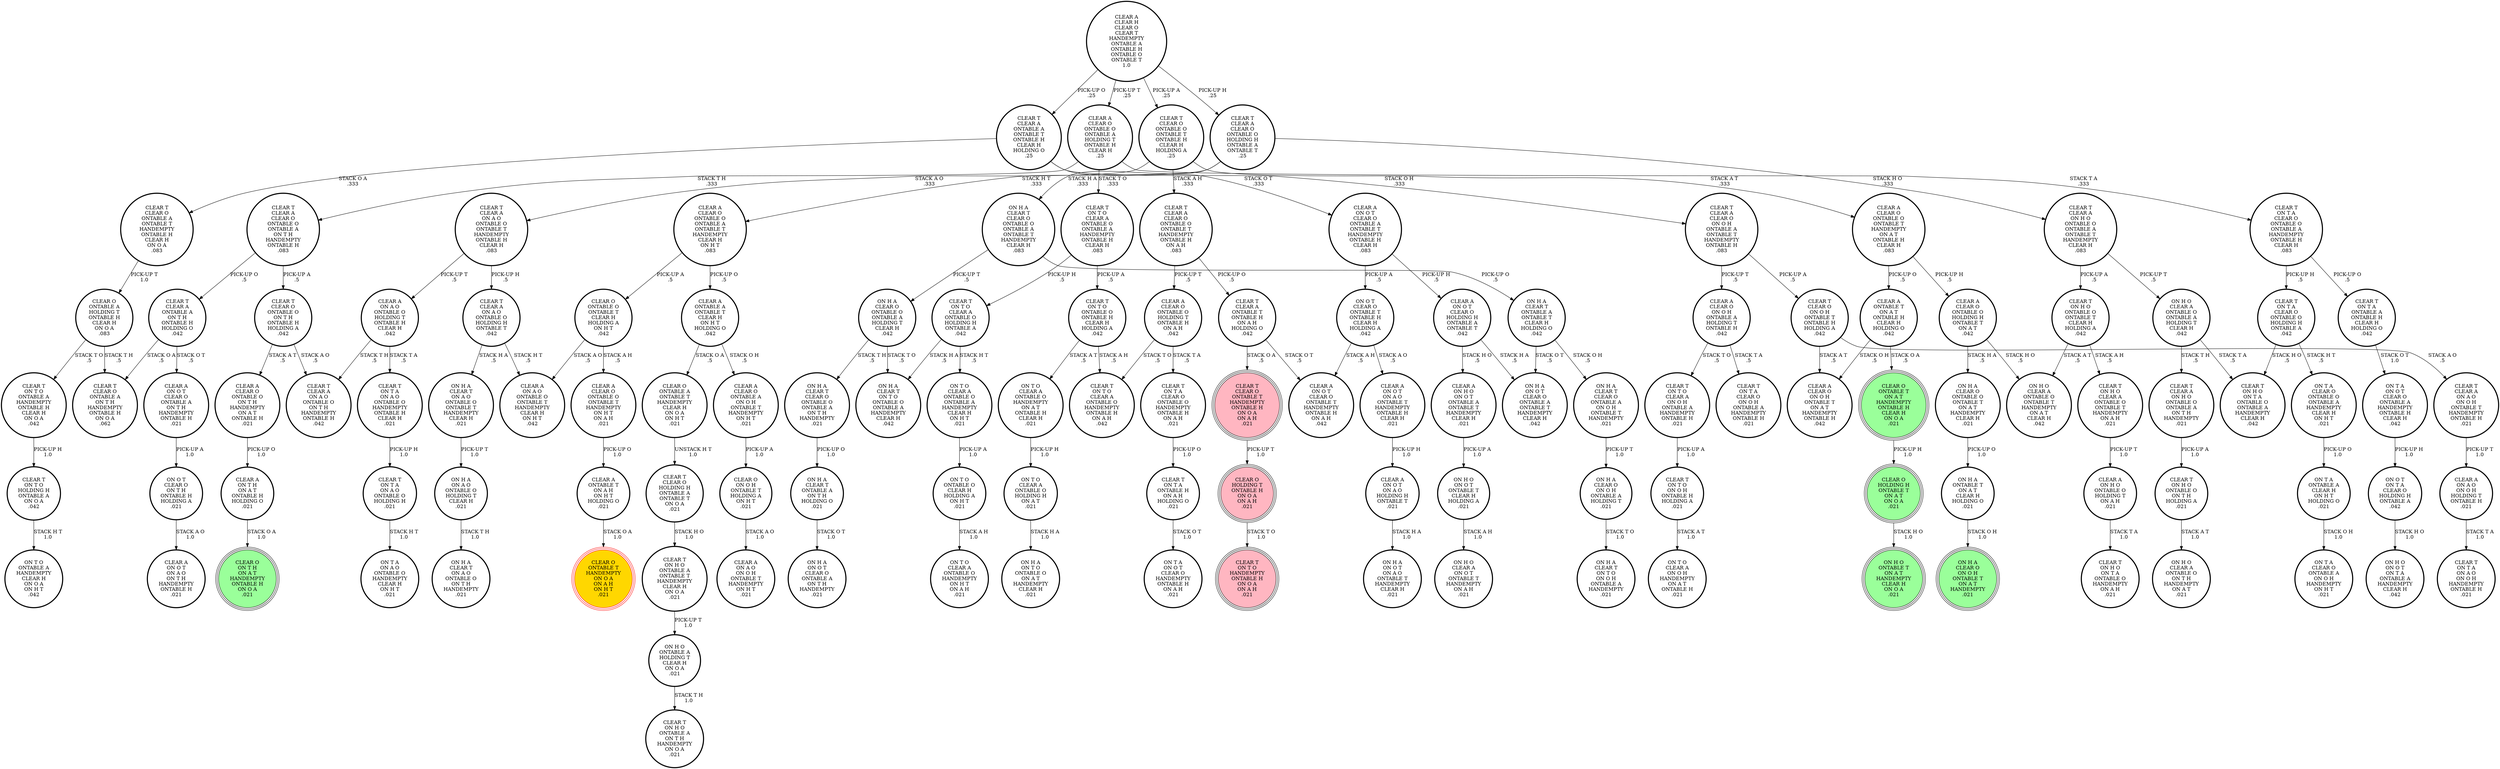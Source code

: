digraph {
"CLEAR T\nON T O\nONTABLE A\nHANDEMPTY\nONTABLE H\nCLEAR H\nON O A\n.042\n" -> "CLEAR T\nON T O\nHOLDING H\nONTABLE A\nON O A\n.042\n"[label="PICK-UP H\n1.0\n"];
"ON H A\nCLEAR T\nCLEAR O\nONTABLE O\nONTABLE A\nON T H\nHANDEMPTY\n.021\n" -> "ON H A\nCLEAR T\nONTABLE A\nON T H\nHOLDING O\n.021\n"[label="PICK-UP O\n1.0\n"];
"CLEAR A\nCLEAR O\nON O H\nONTABLE A\nHOLDING T\nONTABLE H\n.042\n" -> "CLEAR T\nON T O\nCLEAR A\nON O H\nONTABLE A\nHANDEMPTY\nONTABLE H\n.021\n"[label="STACK T O\n.5\n"];
"CLEAR A\nCLEAR O\nON O H\nONTABLE A\nHOLDING T\nONTABLE H\n.042\n" -> "CLEAR T\nON T A\nCLEAR O\nON O H\nONTABLE A\nHANDEMPTY\nONTABLE H\n.021\n"[label="STACK T A\n.5\n"];
"CLEAR T\nCLEAR A\nON A O\nONTABLE O\nONTABLE T\nHANDEMPTY\nONTABLE H\nCLEAR H\n.083\n" -> "CLEAR T\nCLEAR A\nON A O\nONTABLE O\nHOLDING H\nONTABLE T\n.042\n"[label="PICK-UP H\n.5\n"];
"CLEAR T\nCLEAR A\nON A O\nONTABLE O\nONTABLE T\nHANDEMPTY\nONTABLE H\nCLEAR H\n.083\n" -> "CLEAR A\nON A O\nONTABLE O\nHOLDING T\nONTABLE H\nCLEAR H\n.042\n"[label="PICK-UP T\n.5\n"];
"CLEAR T\nCLEAR A\nONTABLE T\nONTABLE H\nON A H\nHOLDING O\n.042\n" -> "CLEAR T\nCLEAR O\nONTABLE T\nHANDEMPTY\nONTABLE H\nON O A\nON A H\n.021\n"[label="STACK O A\n.5\n"];
"CLEAR T\nCLEAR A\nONTABLE T\nONTABLE H\nON A H\nHOLDING O\n.042\n" -> "CLEAR A\nON O T\nCLEAR O\nONTABLE T\nHANDEMPTY\nONTABLE H\nON A H\n.042\n"[label="STACK O T\n.5\n"];
"ON H O\nON O T\nONTABLE T\nCLEAR H\nHOLDING A\n.021\n" -> "ON H O\nCLEAR A\nON O T\nONTABLE T\nHANDEMPTY\nON A H\n.021\n"[label="STACK A H\n1.0\n"];
"CLEAR A\nCLEAR O\nONTABLE O\nONTABLE T\nHANDEMPTY\nON H T\nON A H\n.021\n" -> "CLEAR A\nONTABLE T\nON A H\nON H T\nHOLDING O\n.021\n"[label="PICK-UP O\n1.0\n"];
"CLEAR A\nCLEAR O\nONTABLE O\nONTABLE A\nHOLDING T\nONTABLE H\nCLEAR H\n.25\n" -> "CLEAR T\nON T A\nCLEAR O\nONTABLE O\nONTABLE A\nHANDEMPTY\nONTABLE H\nCLEAR H\n.083\n"[label="STACK T A\n.333\n"];
"CLEAR A\nCLEAR O\nONTABLE O\nONTABLE A\nHOLDING T\nONTABLE H\nCLEAR H\n.25\n" -> "CLEAR T\nCLEAR A\nCLEAR O\nONTABLE O\nONTABLE A\nON T H\nHANDEMPTY\nONTABLE H\n.083\n"[label="STACK T H\n.333\n"];
"CLEAR A\nCLEAR O\nONTABLE O\nONTABLE A\nHOLDING T\nONTABLE H\nCLEAR H\n.25\n" -> "CLEAR T\nON T O\nCLEAR A\nONTABLE O\nONTABLE A\nHANDEMPTY\nONTABLE H\nCLEAR H\n.083\n"[label="STACK T O\n.333\n"];
"CLEAR T\nON T O\nON O H\nONTABLE H\nHOLDING A\n.021\n" -> "ON T O\nCLEAR A\nON O H\nHANDEMPTY\nON A T\nONTABLE H\n.021\n"[label="STACK A T\n1.0\n"];
"CLEAR O\nONTABLE A\nONTABLE T\nHANDEMPTY\nCLEAR H\nON O A\nON H T\n.021\n" -> "CLEAR T\nCLEAR O\nHOLDING H\nONTABLE A\nONTABLE T\nON O A\n.021\n"[label="UNSTACK H T\n1.0\n"];
"ON H A\nCLEAR T\nCLEAR O\nONTABLE A\nON O H\nONTABLE T\nHANDEMPTY\n.021\n" -> "ON H A\nCLEAR O\nON O H\nONTABLE A\nHOLDING T\n.021\n"[label="PICK-UP T\n1.0\n"];
"CLEAR A\nON O T\nCLEAR O\nONTABLE A\nON T H\nHANDEMPTY\nONTABLE H\n.021\n" -> "ON O T\nCLEAR O\nON T H\nONTABLE H\nHOLDING A\n.021\n"[label="PICK-UP A\n1.0\n"];
"CLEAR T\nCLEAR A\nCLEAR O\nONTABLE O\nONTABLE A\nON T H\nHANDEMPTY\nONTABLE H\n.083\n" -> "CLEAR T\nCLEAR A\nONTABLE A\nON T H\nONTABLE H\nHOLDING O\n.042\n"[label="PICK-UP O\n.5\n"];
"CLEAR T\nCLEAR A\nCLEAR O\nONTABLE O\nONTABLE A\nON T H\nHANDEMPTY\nONTABLE H\n.083\n" -> "CLEAR T\nCLEAR O\nONTABLE O\nON T H\nONTABLE H\nHOLDING A\n.042\n"[label="PICK-UP A\n.5\n"];
"ON H A\nCLEAR O\nONTABLE O\nONTABLE T\nON A T\nHANDEMPTY\nCLEAR H\n.021\n" -> "ON H A\nONTABLE T\nON A T\nCLEAR H\nHOLDING O\n.021\n"[label="PICK-UP O\n1.0\n"];
"CLEAR A\nCLEAR O\nONTABLE O\nON T H\nHANDEMPTY\nON A T\nONTABLE H\n.021\n" -> "CLEAR A\nON T H\nON A T\nONTABLE H\nHOLDING O\n.021\n"[label="PICK-UP O\n1.0\n"];
"CLEAR O\nONTABLE T\nON A T\nHANDEMPTY\nONTABLE H\nCLEAR H\nON O A\n.021\n" -> "CLEAR O\nHOLDING H\nONTABLE T\nON A T\nON O A\n.021\n"[label="PICK-UP H\n1.0\n"];
"CLEAR A\nON O T\nON A O\nONTABLE T\nHANDEMPTY\nONTABLE H\nCLEAR H\n.021\n" -> "CLEAR A\nON O T\nON A O\nHOLDING H\nONTABLE T\n.021\n"[label="PICK-UP H\n1.0\n"];
"CLEAR T\nCLEAR A\nONTABLE A\nONTABLE T\nONTABLE H\nCLEAR H\nHOLDING O\n.25\n" -> "CLEAR A\nON O T\nCLEAR O\nONTABLE A\nONTABLE T\nHANDEMPTY\nONTABLE H\nCLEAR H\n.083\n"[label="STACK O T\n.333\n"];
"CLEAR T\nCLEAR A\nONTABLE A\nONTABLE T\nONTABLE H\nCLEAR H\nHOLDING O\n.25\n" -> "CLEAR T\nCLEAR A\nCLEAR O\nON O H\nONTABLE A\nONTABLE T\nHANDEMPTY\nONTABLE H\n.083\n"[label="STACK O H\n.333\n"];
"CLEAR T\nCLEAR A\nONTABLE A\nONTABLE T\nONTABLE H\nCLEAR H\nHOLDING O\n.25\n" -> "CLEAR T\nCLEAR O\nONTABLE A\nONTABLE T\nHANDEMPTY\nONTABLE H\nCLEAR H\nON O A\n.083\n"[label="STACK O A\n.333\n"];
"ON T O\nCLEAR A\nONTABLE O\nHANDEMPTY\nON A T\nONTABLE H\nCLEAR H\n.021\n" -> "ON T O\nCLEAR A\nONTABLE O\nHOLDING H\nON A T\n.021\n"[label="PICK-UP H\n1.0\n"];
"CLEAR A\nON A O\nON O H\nHOLDING T\nONTABLE H\n.021\n" -> "CLEAR T\nON T A\nON A O\nON O H\nHANDEMPTY\nONTABLE H\n.021\n"[label="STACK T A\n1.0\n"];
"CLEAR A\nON H O\nON O T\nONTABLE A\nONTABLE T\nHANDEMPTY\nCLEAR H\n.021\n" -> "ON H O\nON O T\nONTABLE T\nCLEAR H\nHOLDING A\n.021\n"[label="PICK-UP A\n1.0\n"];
"ON T A\nONTABLE A\nCLEAR H\nON H T\nHOLDING O\n.021\n" -> "ON T A\nCLEAR O\nONTABLE A\nON O H\nHANDEMPTY\nON H T\n.021\n"[label="STACK O H\n1.0\n"];
"ON O T\nCLEAR O\nONTABLE T\nONTABLE H\nCLEAR H\nHOLDING A\n.042\n" -> "CLEAR A\nON O T\nON A O\nONTABLE T\nHANDEMPTY\nONTABLE H\nCLEAR H\n.021\n"[label="STACK A O\n.5\n"];
"ON O T\nCLEAR O\nONTABLE T\nONTABLE H\nCLEAR H\nHOLDING A\n.042\n" -> "CLEAR A\nON O T\nCLEAR O\nONTABLE T\nHANDEMPTY\nONTABLE H\nON A H\n.042\n"[label="STACK A H\n.5\n"];
"CLEAR T\nCLEAR O\nONTABLE O\nONTABLE T\nONTABLE H\nCLEAR H\nHOLDING A\n.25\n" -> "CLEAR A\nCLEAR O\nONTABLE O\nONTABLE T\nHANDEMPTY\nON A T\nONTABLE H\nCLEAR H\n.083\n"[label="STACK A T\n.333\n"];
"CLEAR T\nCLEAR O\nONTABLE O\nONTABLE T\nONTABLE H\nCLEAR H\nHOLDING A\n.25\n" -> "CLEAR T\nCLEAR A\nON A O\nONTABLE O\nONTABLE T\nHANDEMPTY\nONTABLE H\nCLEAR H\n.083\n"[label="STACK A O\n.333\n"];
"CLEAR T\nCLEAR O\nONTABLE O\nONTABLE T\nONTABLE H\nCLEAR H\nHOLDING A\n.25\n" -> "CLEAR T\nCLEAR A\nCLEAR O\nONTABLE O\nONTABLE T\nHANDEMPTY\nONTABLE H\nON A H\n.083\n"[label="STACK A H\n.333\n"];
"ON H A\nON A O\nONTABLE O\nHOLDING T\nCLEAR H\n.021\n" -> "ON H A\nCLEAR T\nON A O\nONTABLE O\nON T H\nHANDEMPTY\n.021\n"[label="STACK T H\n1.0\n"];
"ON H A\nCLEAR T\nCLEAR O\nONTABLE O\nONTABLE A\nONTABLE T\nHANDEMPTY\nCLEAR H\n.083\n" -> "ON H A\nCLEAR O\nONTABLE O\nONTABLE A\nHOLDING T\nCLEAR H\n.042\n"[label="PICK-UP T\n.5\n"];
"ON H A\nCLEAR T\nCLEAR O\nONTABLE O\nONTABLE A\nONTABLE T\nHANDEMPTY\nCLEAR H\n.083\n" -> "ON H A\nCLEAR T\nONTABLE A\nONTABLE T\nCLEAR H\nHOLDING O\n.042\n"[label="PICK-UP O\n.5\n"];
"CLEAR T\nON T A\nCLEAR O\nONTABLE O\nONTABLE A\nHANDEMPTY\nONTABLE H\nCLEAR H\n.083\n" -> "CLEAR T\nON T A\nONTABLE A\nONTABLE H\nCLEAR H\nHOLDING O\n.042\n"[label="PICK-UP O\n.5\n"];
"CLEAR T\nON T A\nCLEAR O\nONTABLE O\nONTABLE A\nHANDEMPTY\nONTABLE H\nCLEAR H\n.083\n" -> "CLEAR T\nON T A\nCLEAR O\nONTABLE O\nHOLDING H\nONTABLE A\n.042\n"[label="PICK-UP H\n.5\n"];
"CLEAR T\nON H O\nONTABLE A\nONTABLE T\nHANDEMPTY\nCLEAR H\nON O A\n.021\n" -> "ON H O\nONTABLE A\nHOLDING T\nCLEAR H\nON O A\n.021\n"[label="PICK-UP T\n1.0\n"];
"CLEAR A\nON T H\nON A T\nONTABLE H\nHOLDING O\n.021\n" -> "CLEAR O\nON T H\nON A T\nHANDEMPTY\nONTABLE H\nON O A\n.021\n"[label="STACK O A\n1.0\n"];
"CLEAR A\nCLEAR O\nONTABLE A\nON O H\nONTABLE T\nHANDEMPTY\nON H T\n.021\n" -> "CLEAR O\nON O H\nONTABLE T\nHOLDING A\nON H T\n.021\n"[label="PICK-UP A\n1.0\n"];
"ON H A\nCLEAR O\nON O H\nONTABLE A\nHOLDING T\n.021\n" -> "ON H A\nCLEAR T\nON T O\nON O H\nONTABLE A\nHANDEMPTY\n.021\n"[label="STACK T O\n1.0\n"];
"CLEAR T\nON T A\nONTABLE A\nONTABLE H\nCLEAR H\nHOLDING O\n.042\n" -> "ON T A\nON O T\nCLEAR O\nONTABLE A\nHANDEMPTY\nONTABLE H\nCLEAR H\n.042\n"[label="STACK O T\n1.0\n"];
"CLEAR O\nONTABLE A\nHOLDING T\nONTABLE H\nCLEAR H\nON O A\n.083\n" -> "CLEAR T\nCLEAR O\nONTABLE A\nON T H\nHANDEMPTY\nONTABLE H\nON O A\n.062\n"[label="STACK T H\n.5\n"];
"CLEAR O\nONTABLE A\nHOLDING T\nONTABLE H\nCLEAR H\nON O A\n.083\n" -> "CLEAR T\nON T O\nONTABLE A\nHANDEMPTY\nONTABLE H\nCLEAR H\nON O A\n.042\n"[label="STACK T O\n.5\n"];
"CLEAR A\nON A O\nONTABLE O\nHOLDING T\nONTABLE H\nCLEAR H\n.042\n" -> "CLEAR T\nCLEAR A\nON A O\nONTABLE O\nON T H\nHANDEMPTY\nONTABLE H\n.042\n"[label="STACK T H\n.5\n"];
"CLEAR A\nON A O\nONTABLE O\nHOLDING T\nONTABLE H\nCLEAR H\n.042\n" -> "CLEAR T\nON T A\nON A O\nONTABLE O\nHANDEMPTY\nONTABLE H\nCLEAR H\n.021\n"[label="STACK T A\n.5\n"];
"CLEAR T\nON T A\nONTABLE H\nON A H\nHOLDING O\n.021\n" -> "ON T A\nON O T\nCLEAR O\nHANDEMPTY\nONTABLE H\nON A H\n.021\n"[label="STACK O T\n1.0\n"];
"CLEAR T\nCLEAR A\nONTABLE A\nON T H\nONTABLE H\nHOLDING O\n.042\n" -> "CLEAR A\nON O T\nCLEAR O\nONTABLE A\nON T H\nHANDEMPTY\nONTABLE H\n.021\n"[label="STACK O T\n.5\n"];
"CLEAR T\nCLEAR A\nONTABLE A\nON T H\nONTABLE H\nHOLDING O\n.042\n" -> "CLEAR T\nCLEAR O\nONTABLE A\nON T H\nHANDEMPTY\nONTABLE H\nON O A\n.062\n"[label="STACK O A\n.5\n"];
"CLEAR T\nON T O\nCLEAR A\nONTABLE O\nONTABLE A\nHANDEMPTY\nONTABLE H\nCLEAR H\n.083\n" -> "CLEAR T\nON T O\nONTABLE O\nONTABLE H\nCLEAR H\nHOLDING A\n.042\n"[label="PICK-UP A\n.5\n"];
"CLEAR T\nON T O\nCLEAR A\nONTABLE O\nONTABLE A\nHANDEMPTY\nONTABLE H\nCLEAR H\n.083\n" -> "CLEAR T\nON T O\nCLEAR A\nONTABLE O\nHOLDING H\nONTABLE A\n.042\n"[label="PICK-UP H\n.5\n"];
"CLEAR A\nCLEAR O\nONTABLE O\nHOLDING T\nONTABLE H\nON A H\n.042\n" -> "CLEAR T\nON T O\nCLEAR A\nONTABLE O\nHANDEMPTY\nONTABLE H\nON A H\n.042\n"[label="STACK T O\n.5\n"];
"CLEAR A\nCLEAR O\nONTABLE O\nHOLDING T\nONTABLE H\nON A H\n.042\n" -> "CLEAR T\nON T A\nCLEAR O\nONTABLE O\nHANDEMPTY\nONTABLE H\nON A H\n.021\n"[label="STACK T A\n.5\n"];
"CLEAR O\nON O H\nONTABLE T\nHOLDING A\nON H T\n.021\n" -> "CLEAR A\nON A O\nON O H\nONTABLE T\nHANDEMPTY\nON H T\n.021\n"[label="STACK A O\n1.0\n"];
"ON H O\nONTABLE A\nHOLDING T\nCLEAR H\nON O A\n.021\n" -> "CLEAR T\nON H O\nONTABLE A\nON T H\nHANDEMPTY\nON O A\n.021\n"[label="STACK T H\n1.0\n"];
"CLEAR T\nCLEAR O\nON O H\nONTABLE T\nONTABLE H\nHOLDING A\n.042\n" -> "CLEAR A\nCLEAR O\nON O H\nONTABLE T\nON A T\nHANDEMPTY\nONTABLE H\n.042\n"[label="STACK A T\n.5\n"];
"CLEAR T\nCLEAR O\nON O H\nONTABLE T\nONTABLE H\nHOLDING A\n.042\n" -> "CLEAR T\nCLEAR A\nON A O\nON O H\nONTABLE T\nHANDEMPTY\nONTABLE H\n.021\n"[label="STACK A O\n.5\n"];
"CLEAR A\nON O T\nCLEAR O\nONTABLE A\nONTABLE T\nHANDEMPTY\nONTABLE H\nCLEAR H\n.083\n" -> "CLEAR A\nON O T\nCLEAR O\nHOLDING H\nONTABLE A\nONTABLE T\n.042\n"[label="PICK-UP H\n.5\n"];
"CLEAR A\nON O T\nCLEAR O\nONTABLE A\nONTABLE T\nHANDEMPTY\nONTABLE H\nCLEAR H\n.083\n" -> "ON O T\nCLEAR O\nONTABLE T\nONTABLE H\nCLEAR H\nHOLDING A\n.042\n"[label="PICK-UP A\n.5\n"];
"CLEAR T\nON T A\nON A O\nONTABLE O\nHOLDING H\n.021\n" -> "ON T A\nON A O\nONTABLE O\nHANDEMPTY\nCLEAR H\nON H T\n.021\n"[label="STACK H T\n1.0\n"];
"CLEAR O\nHOLDING T\nONTABLE H\nON O A\nON A H\n.021\n" -> "CLEAR T\nON T O\nHANDEMPTY\nONTABLE H\nON O A\nON A H\n.021\n"[label="STACK T O\n1.0\n"];
"CLEAR T\nCLEAR A\nCLEAR O\nONTABLE O\nHOLDING H\nONTABLE A\nONTABLE T\n.25\n" -> "ON H A\nCLEAR T\nCLEAR O\nONTABLE O\nONTABLE A\nONTABLE T\nHANDEMPTY\nCLEAR H\n.083\n"[label="STACK H A\n.333\n"];
"CLEAR T\nCLEAR A\nCLEAR O\nONTABLE O\nHOLDING H\nONTABLE A\nONTABLE T\n.25\n" -> "CLEAR T\nCLEAR A\nON H O\nONTABLE O\nONTABLE A\nONTABLE T\nHANDEMPTY\nCLEAR H\n.083\n"[label="STACK H O\n.333\n"];
"CLEAR T\nCLEAR A\nCLEAR O\nONTABLE O\nHOLDING H\nONTABLE A\nONTABLE T\n.25\n" -> "CLEAR A\nCLEAR O\nONTABLE O\nONTABLE A\nONTABLE T\nHANDEMPTY\nCLEAR H\nON H T\n.083\n"[label="STACK H T\n.333\n"];
"CLEAR T\nON H O\nONTABLE O\nONTABLE T\nCLEAR H\nHOLDING A\n.042\n" -> "ON H O\nCLEAR A\nONTABLE O\nONTABLE T\nHANDEMPTY\nON A T\nCLEAR H\n.042\n"[label="STACK A T\n.5\n"];
"CLEAR T\nON H O\nONTABLE O\nONTABLE T\nCLEAR H\nHOLDING A\n.042\n" -> "CLEAR T\nON H O\nCLEAR A\nONTABLE O\nONTABLE T\nHANDEMPTY\nON A H\n.021\n"[label="STACK A H\n.5\n"];
"ON H O\nCLEAR A\nONTABLE O\nONTABLE A\nHOLDING T\nCLEAR H\n.042\n" -> "CLEAR T\nCLEAR A\nON H O\nONTABLE O\nONTABLE A\nON T H\nHANDEMPTY\n.021\n"[label="STACK T H\n.5\n"];
"ON H O\nCLEAR A\nONTABLE O\nONTABLE A\nHOLDING T\nCLEAR H\n.042\n" -> "CLEAR T\nON H O\nON T A\nONTABLE O\nONTABLE A\nHANDEMPTY\nCLEAR H\n.042\n"[label="STACK T A\n.5\n"];
"CLEAR T\nCLEAR O\nONTABLE O\nON T H\nONTABLE H\nHOLDING A\n.042\n" -> "CLEAR A\nCLEAR O\nONTABLE O\nON T H\nHANDEMPTY\nON A T\nONTABLE H\n.021\n"[label="STACK A T\n.5\n"];
"CLEAR T\nCLEAR O\nONTABLE O\nON T H\nONTABLE H\nHOLDING A\n.042\n" -> "CLEAR T\nCLEAR A\nON A O\nONTABLE O\nON T H\nHANDEMPTY\nONTABLE H\n.042\n"[label="STACK A O\n.5\n"];
"CLEAR A\nCLEAR H\nCLEAR O\nCLEAR T\nHANDEMPTY\nONTABLE A\nONTABLE H\nONTABLE O\nONTABLE T\n1.0\n" -> "CLEAR A\nCLEAR O\nONTABLE O\nONTABLE A\nHOLDING T\nONTABLE H\nCLEAR H\n.25\n"[label="PICK-UP T\n.25\n"];
"CLEAR A\nCLEAR H\nCLEAR O\nCLEAR T\nHANDEMPTY\nONTABLE A\nONTABLE H\nONTABLE O\nONTABLE T\n1.0\n" -> "CLEAR T\nCLEAR O\nONTABLE O\nONTABLE T\nONTABLE H\nCLEAR H\nHOLDING A\n.25\n"[label="PICK-UP A\n.25\n"];
"CLEAR A\nCLEAR H\nCLEAR O\nCLEAR T\nHANDEMPTY\nONTABLE A\nONTABLE H\nONTABLE O\nONTABLE T\n1.0\n" -> "CLEAR T\nCLEAR A\nONTABLE A\nONTABLE T\nONTABLE H\nCLEAR H\nHOLDING O\n.25\n"[label="PICK-UP O\n.25\n"];
"CLEAR A\nCLEAR H\nCLEAR O\nCLEAR T\nHANDEMPTY\nONTABLE A\nONTABLE H\nONTABLE O\nONTABLE T\n1.0\n" -> "CLEAR T\nCLEAR A\nCLEAR O\nONTABLE O\nHOLDING H\nONTABLE A\nONTABLE T\n.25\n"[label="PICK-UP H\n.25\n"];
"CLEAR T\nCLEAR O\nONTABLE T\nHANDEMPTY\nONTABLE H\nON O A\nON A H\n.021\n" -> "CLEAR O\nHOLDING T\nONTABLE H\nON O A\nON A H\n.021\n"[label="PICK-UP T\n1.0\n"];
"CLEAR A\nCLEAR O\nONTABLE O\nONTABLE T\nHANDEMPTY\nON A T\nONTABLE H\nCLEAR H\n.083\n" -> "CLEAR A\nCLEAR O\nONTABLE O\nHOLDING H\nONTABLE T\nON A T\n.042\n"[label="PICK-UP H\n.5\n"];
"CLEAR A\nCLEAR O\nONTABLE O\nONTABLE T\nHANDEMPTY\nON A T\nONTABLE H\nCLEAR H\n.083\n" -> "CLEAR A\nONTABLE T\nON A T\nONTABLE H\nCLEAR H\nHOLDING O\n.042\n"[label="PICK-UP O\n.5\n"];
"ON T O\nONTABLE O\nCLEAR H\nHOLDING A\nON H T\n.021\n" -> "ON T O\nCLEAR A\nONTABLE O\nHANDEMPTY\nON H T\nON A H\n.021\n"[label="STACK A H\n1.0\n"];
"CLEAR A\nON H O\nONTABLE O\nHOLDING T\nON A H\n.021\n" -> "CLEAR T\nON H O\nON T A\nONTABLE O\nHANDEMPTY\nON A H\n.021\n"[label="STACK T A\n1.0\n"];
"ON O T\nON T A\nCLEAR O\nHOLDING H\nONTABLE A\n.042\n" -> "ON H O\nON O T\nON T A\nONTABLE A\nHANDEMPTY\nCLEAR H\n.042\n"[label="STACK H O\n1.0\n"];
"ON H A\nCLEAR T\nONTABLE A\nON T H\nHOLDING O\n.021\n" -> "ON H A\nON O T\nCLEAR O\nONTABLE A\nON T H\nHANDEMPTY\n.021\n"[label="STACK O T\n1.0\n"];
"CLEAR A\nONTABLE A\nONTABLE T\nCLEAR H\nON H T\nHOLDING O\n.042\n" -> "CLEAR A\nCLEAR O\nONTABLE A\nON O H\nONTABLE T\nHANDEMPTY\nON H T\n.021\n"[label="STACK O H\n.5\n"];
"CLEAR A\nONTABLE A\nONTABLE T\nCLEAR H\nON H T\nHOLDING O\n.042\n" -> "CLEAR O\nONTABLE A\nONTABLE T\nHANDEMPTY\nCLEAR H\nON O A\nON H T\n.021\n"[label="STACK O A\n.5\n"];
"ON H A\nCLEAR T\nONTABLE A\nONTABLE T\nCLEAR H\nHOLDING O\n.042\n" -> "ON H A\nCLEAR T\nCLEAR O\nONTABLE A\nON O H\nONTABLE T\nHANDEMPTY\n.021\n"[label="STACK O H\n.5\n"];
"ON H A\nCLEAR T\nONTABLE A\nONTABLE T\nCLEAR H\nHOLDING O\n.042\n" -> "ON H A\nON O T\nCLEAR O\nONTABLE A\nONTABLE T\nHANDEMPTY\nCLEAR H\n.042\n"[label="STACK O T\n.5\n"];
"CLEAR T\nCLEAR A\nON A O\nON O H\nONTABLE T\nHANDEMPTY\nONTABLE H\n.021\n" -> "CLEAR A\nON A O\nON O H\nHOLDING T\nONTABLE H\n.021\n"[label="PICK-UP T\n1.0\n"];
"ON H A\nONTABLE T\nON A T\nCLEAR H\nHOLDING O\n.021\n" -> "ON H A\nCLEAR O\nON O H\nONTABLE T\nON A T\nHANDEMPTY\n.021\n"[label="STACK O H\n1.0\n"];
"CLEAR T\nCLEAR A\nCLEAR O\nON O H\nONTABLE A\nONTABLE T\nHANDEMPTY\nONTABLE H\n.083\n" -> "CLEAR A\nCLEAR O\nON O H\nONTABLE A\nHOLDING T\nONTABLE H\n.042\n"[label="PICK-UP T\n.5\n"];
"CLEAR T\nCLEAR A\nCLEAR O\nON O H\nONTABLE A\nONTABLE T\nHANDEMPTY\nONTABLE H\n.083\n" -> "CLEAR T\nCLEAR O\nON O H\nONTABLE T\nONTABLE H\nHOLDING A\n.042\n"[label="PICK-UP A\n.5\n"];
"ON H A\nCLEAR T\nON A O\nONTABLE O\nONTABLE T\nHANDEMPTY\nCLEAR H\n.021\n" -> "ON H A\nON A O\nONTABLE O\nHOLDING T\nCLEAR H\n.021\n"[label="PICK-UP T\n1.0\n"];
"CLEAR T\nON T O\nCLEAR A\nONTABLE O\nHOLDING H\nONTABLE A\n.042\n" -> "ON T O\nCLEAR A\nONTABLE O\nONTABLE A\nHANDEMPTY\nCLEAR H\nON H T\n.021\n"[label="STACK H T\n.5\n"];
"CLEAR T\nON T O\nCLEAR A\nONTABLE O\nHOLDING H\nONTABLE A\n.042\n" -> "ON H A\nCLEAR T\nON T O\nONTABLE O\nONTABLE A\nHANDEMPTY\nCLEAR H\n.042\n"[label="STACK H A\n.5\n"];
"CLEAR A\nCLEAR O\nONTABLE O\nONTABLE A\nONTABLE T\nHANDEMPTY\nCLEAR H\nON H T\n.083\n" -> "CLEAR A\nONTABLE A\nONTABLE T\nCLEAR H\nON H T\nHOLDING O\n.042\n"[label="PICK-UP O\n.5\n"];
"CLEAR A\nCLEAR O\nONTABLE O\nONTABLE A\nONTABLE T\nHANDEMPTY\nCLEAR H\nON H T\n.083\n" -> "CLEAR O\nONTABLE O\nONTABLE T\nCLEAR H\nHOLDING A\nON H T\n.042\n"[label="PICK-UP A\n.5\n"];
"CLEAR T\nCLEAR A\nON A O\nONTABLE O\nHOLDING H\nONTABLE T\n.042\n" -> "ON H A\nCLEAR T\nON A O\nONTABLE O\nONTABLE T\nHANDEMPTY\nCLEAR H\n.021\n"[label="STACK H A\n.5\n"];
"CLEAR T\nCLEAR A\nON A O\nONTABLE O\nHOLDING H\nONTABLE T\n.042\n" -> "CLEAR A\nON A O\nONTABLE O\nONTABLE T\nHANDEMPTY\nCLEAR H\nON H T\n.042\n"[label="STACK H T\n.5\n"];
"CLEAR T\nON T O\nHOLDING H\nONTABLE A\nON O A\n.042\n" -> "ON T O\nONTABLE A\nHANDEMPTY\nCLEAR H\nON O A\nON H T\n.042\n"[label="STACK H T\n1.0\n"];
"CLEAR T\nON H O\nONTABLE O\nON T H\nHOLDING A\n.021\n" -> "ON H O\nCLEAR A\nONTABLE O\nON T H\nHANDEMPTY\nON A T\n.021\n"[label="STACK A T\n1.0\n"];
"CLEAR A\nCLEAR O\nONTABLE O\nHOLDING H\nONTABLE T\nON A T\n.042\n" -> "ON H O\nCLEAR A\nONTABLE O\nONTABLE T\nHANDEMPTY\nON A T\nCLEAR H\n.042\n"[label="STACK H O\n.5\n"];
"CLEAR A\nCLEAR O\nONTABLE O\nHOLDING H\nONTABLE T\nON A T\n.042\n" -> "ON H A\nCLEAR O\nONTABLE O\nONTABLE T\nON A T\nHANDEMPTY\nCLEAR H\n.021\n"[label="STACK H A\n.5\n"];
"ON T A\nON O T\nCLEAR O\nONTABLE A\nHANDEMPTY\nONTABLE H\nCLEAR H\n.042\n" -> "ON O T\nON T A\nCLEAR O\nHOLDING H\nONTABLE A\n.042\n"[label="PICK-UP H\n1.0\n"];
"CLEAR A\nONTABLE T\nON A H\nON H T\nHOLDING O\n.021\n" -> "CLEAR O\nONTABLE T\nHANDEMPTY\nON O A\nON A H\nON H T\n.021\n"[label="STACK O A\n1.0\n"];
"CLEAR T\nCLEAR A\nON H O\nONTABLE O\nONTABLE A\nONTABLE T\nHANDEMPTY\nCLEAR H\n.083\n" -> "ON H O\nCLEAR A\nONTABLE O\nONTABLE A\nHOLDING T\nCLEAR H\n.042\n"[label="PICK-UP T\n.5\n"];
"CLEAR T\nCLEAR A\nON H O\nONTABLE O\nONTABLE A\nONTABLE T\nHANDEMPTY\nCLEAR H\n.083\n" -> "CLEAR T\nON H O\nONTABLE O\nONTABLE T\nCLEAR H\nHOLDING A\n.042\n"[label="PICK-UP A\n.5\n"];
"CLEAR T\nON T A\nCLEAR O\nONTABLE O\nHANDEMPTY\nONTABLE H\nON A H\n.021\n" -> "CLEAR T\nON T A\nONTABLE H\nON A H\nHOLDING O\n.021\n"[label="PICK-UP O\n1.0\n"];
"ON T A\nCLEAR O\nONTABLE O\nONTABLE A\nHANDEMPTY\nCLEAR H\nON H T\n.021\n" -> "ON T A\nONTABLE A\nCLEAR H\nON H T\nHOLDING O\n.021\n"[label="PICK-UP O\n1.0\n"];
"CLEAR T\nON T A\nON A O\nONTABLE O\nHANDEMPTY\nONTABLE H\nCLEAR H\n.021\n" -> "CLEAR T\nON T A\nON A O\nONTABLE O\nHOLDING H\n.021\n"[label="PICK-UP H\n1.0\n"];
"CLEAR T\nCLEAR O\nHOLDING H\nONTABLE A\nONTABLE T\nON O A\n.021\n" -> "CLEAR T\nON H O\nONTABLE A\nONTABLE T\nHANDEMPTY\nCLEAR H\nON O A\n.021\n"[label="STACK H O\n1.0\n"];
"ON T O\nCLEAR A\nONTABLE O\nHOLDING H\nON A T\n.021\n" -> "ON H A\nON T O\nONTABLE O\nON A T\nHANDEMPTY\nCLEAR H\n.021\n"[label="STACK H A\n1.0\n"];
"CLEAR A\nONTABLE T\nON A T\nONTABLE H\nCLEAR H\nHOLDING O\n.042\n" -> "CLEAR O\nONTABLE T\nON A T\nHANDEMPTY\nONTABLE H\nCLEAR H\nON O A\n.021\n"[label="STACK O A\n.5\n"];
"CLEAR A\nONTABLE T\nON A T\nONTABLE H\nCLEAR H\nHOLDING O\n.042\n" -> "CLEAR A\nCLEAR O\nON O H\nONTABLE T\nON A T\nHANDEMPTY\nONTABLE H\n.042\n"[label="STACK O H\n.5\n"];
"CLEAR A\nON O T\nON A O\nHOLDING H\nONTABLE T\n.021\n" -> "ON H A\nON O T\nON A O\nONTABLE T\nHANDEMPTY\nCLEAR H\n.021\n"[label="STACK H A\n1.0\n"];
"CLEAR O\nONTABLE O\nONTABLE T\nCLEAR H\nHOLDING A\nON H T\n.042\n" -> "CLEAR A\nCLEAR O\nONTABLE O\nONTABLE T\nHANDEMPTY\nON H T\nON A H\n.021\n"[label="STACK A H\n.5\n"];
"CLEAR O\nONTABLE O\nONTABLE T\nCLEAR H\nHOLDING A\nON H T\n.042\n" -> "CLEAR A\nON A O\nONTABLE O\nONTABLE T\nHANDEMPTY\nCLEAR H\nON H T\n.042\n"[label="STACK A O\n.5\n"];
"CLEAR T\nCLEAR A\nCLEAR O\nONTABLE O\nONTABLE T\nHANDEMPTY\nONTABLE H\nON A H\n.083\n" -> "CLEAR T\nCLEAR A\nONTABLE T\nONTABLE H\nON A H\nHOLDING O\n.042\n"[label="PICK-UP O\n.5\n"];
"CLEAR T\nCLEAR A\nCLEAR O\nONTABLE O\nONTABLE T\nHANDEMPTY\nONTABLE H\nON A H\n.083\n" -> "CLEAR A\nCLEAR O\nONTABLE O\nHOLDING T\nONTABLE H\nON A H\n.042\n"[label="PICK-UP T\n.5\n"];
"CLEAR T\nON T O\nCLEAR A\nON O H\nONTABLE A\nHANDEMPTY\nONTABLE H\n.021\n" -> "CLEAR T\nON T O\nON O H\nONTABLE H\nHOLDING A\n.021\n"[label="PICK-UP A\n1.0\n"];
"CLEAR A\nON O T\nCLEAR O\nHOLDING H\nONTABLE A\nONTABLE T\n.042\n" -> "ON H A\nON O T\nCLEAR O\nONTABLE A\nONTABLE T\nHANDEMPTY\nCLEAR H\n.042\n"[label="STACK H A\n.5\n"];
"CLEAR A\nON O T\nCLEAR O\nHOLDING H\nONTABLE A\nONTABLE T\n.042\n" -> "CLEAR A\nON H O\nON O T\nONTABLE A\nONTABLE T\nHANDEMPTY\nCLEAR H\n.021\n"[label="STACK H O\n.5\n"];
"CLEAR T\nON H O\nCLEAR A\nONTABLE O\nONTABLE T\nHANDEMPTY\nON A H\n.021\n" -> "CLEAR A\nON H O\nONTABLE O\nHOLDING T\nON A H\n.021\n"[label="PICK-UP T\n1.0\n"];
"ON H A\nCLEAR O\nONTABLE O\nONTABLE A\nHOLDING T\nCLEAR H\n.042\n" -> "ON H A\nCLEAR T\nON T O\nONTABLE O\nONTABLE A\nHANDEMPTY\nCLEAR H\n.042\n"[label="STACK T O\n.5\n"];
"ON H A\nCLEAR O\nONTABLE O\nONTABLE A\nHOLDING T\nCLEAR H\n.042\n" -> "ON H A\nCLEAR T\nCLEAR O\nONTABLE O\nONTABLE A\nON T H\nHANDEMPTY\n.021\n"[label="STACK T H\n.5\n"];
"ON O T\nCLEAR O\nON T H\nONTABLE H\nHOLDING A\n.021\n" -> "CLEAR A\nON O T\nON A O\nON T H\nHANDEMPTY\nONTABLE H\n.021\n"[label="STACK A O\n1.0\n"];
"CLEAR T\nCLEAR O\nONTABLE A\nONTABLE T\nHANDEMPTY\nONTABLE H\nCLEAR H\nON O A\n.083\n" -> "CLEAR O\nONTABLE A\nHOLDING T\nONTABLE H\nCLEAR H\nON O A\n.083\n"[label="PICK-UP T\n1.0\n"];
"ON T O\nCLEAR A\nONTABLE O\nONTABLE A\nHANDEMPTY\nCLEAR H\nON H T\n.021\n" -> "ON T O\nONTABLE O\nCLEAR H\nHOLDING A\nON H T\n.021\n"[label="PICK-UP A\n1.0\n"];
"CLEAR T\nON T A\nCLEAR O\nONTABLE O\nHOLDING H\nONTABLE A\n.042\n" -> "CLEAR T\nON H O\nON T A\nONTABLE O\nONTABLE A\nHANDEMPTY\nCLEAR H\n.042\n"[label="STACK H O\n.5\n"];
"CLEAR T\nON T A\nCLEAR O\nONTABLE O\nHOLDING H\nONTABLE A\n.042\n" -> "ON T A\nCLEAR O\nONTABLE O\nONTABLE A\nHANDEMPTY\nCLEAR H\nON H T\n.021\n"[label="STACK H T\n.5\n"];
"CLEAR T\nCLEAR A\nON H O\nONTABLE O\nONTABLE A\nON T H\nHANDEMPTY\n.021\n" -> "CLEAR T\nON H O\nONTABLE O\nON T H\nHOLDING A\n.021\n"[label="PICK-UP A\n1.0\n"];
"CLEAR T\nON T O\nONTABLE O\nONTABLE H\nCLEAR H\nHOLDING A\n.042\n" -> "ON T O\nCLEAR A\nONTABLE O\nHANDEMPTY\nON A T\nONTABLE H\nCLEAR H\n.021\n"[label="STACK A T\n.5\n"];
"CLEAR T\nON T O\nONTABLE O\nONTABLE H\nCLEAR H\nHOLDING A\n.042\n" -> "CLEAR T\nON T O\nCLEAR A\nONTABLE O\nHANDEMPTY\nONTABLE H\nON A H\n.042\n"[label="STACK A H\n.5\n"];
"CLEAR O\nHOLDING H\nONTABLE T\nON A T\nON O A\n.021\n" -> "ON H O\nONTABLE T\nON A T\nHANDEMPTY\nCLEAR H\nON O A\n.021\n"[label="STACK H O\n1.0\n"];
"ON H A\nON O T\nCLEAR O\nONTABLE A\nON T H\nHANDEMPTY\n.021\n" [shape=circle, penwidth=3];
"CLEAR T\nON T O\nCLEAR A\nONTABLE O\nHANDEMPTY\nONTABLE H\nON A H\n.042\n" [shape=circle, penwidth=3];
"CLEAR T\nON T A\nCLEAR O\nON O H\nONTABLE A\nHANDEMPTY\nONTABLE H\n.021\n" [shape=circle, penwidth=3];
"CLEAR A\nON A O\nONTABLE O\nONTABLE T\nHANDEMPTY\nCLEAR H\nON H T\n.042\n" [shape=circle, penwidth=3];
"ON T A\nCLEAR O\nONTABLE A\nON O H\nHANDEMPTY\nON H T\n.021\n" [shape=circle, penwidth=3];
"ON T O\nONTABLE A\nHANDEMPTY\nCLEAR H\nON O A\nON H T\n.042\n" [shape=circle, penwidth=3];
"CLEAR T\nON H O\nONTABLE A\nON T H\nHANDEMPTY\nON O A\n.021\n" [shape=circle, penwidth=3];
"ON H A\nON O T\nCLEAR O\nONTABLE A\nONTABLE T\nHANDEMPTY\nCLEAR H\n.042\n" [shape=circle, penwidth=3];
"CLEAR T\nON H O\nON T A\nONTABLE O\nONTABLE A\nHANDEMPTY\nCLEAR H\n.042\n" [shape=circle, penwidth=3];
"CLEAR T\nON T O\nHANDEMPTY\nONTABLE H\nON O A\nON A H\n.021\n" [shape=circle, style=filled, fillcolor=lightpink, peripheries=3];
"ON H A\nON O T\nON A O\nONTABLE T\nHANDEMPTY\nCLEAR H\n.021\n" [shape=circle, penwidth=3];
"ON T A\nON O T\nCLEAR O\nHANDEMPTY\nONTABLE H\nON A H\n.021\n" [shape=circle, penwidth=3];
"ON H O\nCLEAR A\nONTABLE O\nON T H\nHANDEMPTY\nON A T\n.021\n" [shape=circle, penwidth=3];
"ON H O\nON O T\nON T A\nONTABLE A\nHANDEMPTY\nCLEAR H\n.042\n" [shape=circle, penwidth=3];
"ON H A\nCLEAR T\nON T O\nONTABLE O\nONTABLE A\nHANDEMPTY\nCLEAR H\n.042\n" [shape=circle, penwidth=3];
"ON T O\nCLEAR A\nONTABLE O\nHANDEMPTY\nON H T\nON A H\n.021\n" [shape=circle, penwidth=3];
"CLEAR A\nCLEAR O\nON O H\nONTABLE T\nON A T\nHANDEMPTY\nONTABLE H\n.042\n" [shape=circle, penwidth=3];
"CLEAR T\nCLEAR O\nONTABLE A\nON T H\nHANDEMPTY\nONTABLE H\nON O A\n.062\n" [shape=circle, penwidth=3];
"ON H O\nONTABLE T\nON A T\nHANDEMPTY\nCLEAR H\nON O A\n.021\n" [shape=circle, style=filled, fillcolor=palegreen1, peripheries=3];
"ON T O\nCLEAR A\nON O H\nHANDEMPTY\nON A T\nONTABLE H\n.021\n" [shape=circle, penwidth=3];
"CLEAR T\nON H O\nON T A\nONTABLE O\nHANDEMPTY\nON A H\n.021\n" [shape=circle, penwidth=3];
"ON T A\nON A O\nONTABLE O\nHANDEMPTY\nCLEAR H\nON H T\n.021\n" [shape=circle, penwidth=3];
"CLEAR O\nONTABLE T\nHANDEMPTY\nON O A\nON A H\nON H T\n.021\n" [shape=circle, style=filled color=red, fillcolor=gold, peripheries=3];
"CLEAR T\nCLEAR A\nON A O\nONTABLE O\nON T H\nHANDEMPTY\nONTABLE H\n.042\n" [shape=circle, penwidth=3];
"ON H O\nCLEAR A\nONTABLE O\nONTABLE T\nHANDEMPTY\nON A T\nCLEAR H\n.042\n" [shape=circle, penwidth=3];
"ON H A\nON T O\nONTABLE O\nON A T\nHANDEMPTY\nCLEAR H\n.021\n" [shape=circle, penwidth=3];
"CLEAR A\nON A O\nON O H\nONTABLE T\nHANDEMPTY\nON H T\n.021\n" [shape=circle, penwidth=3];
"ON H A\nCLEAR T\nON A O\nONTABLE O\nON T H\nHANDEMPTY\n.021\n" [shape=circle, penwidth=3];
"ON H O\nCLEAR A\nON O T\nONTABLE T\nHANDEMPTY\nON A H\n.021\n" [shape=circle, penwidth=3];
"CLEAR T\nON T A\nON A O\nON O H\nHANDEMPTY\nONTABLE H\n.021\n" [shape=circle, penwidth=3];
"CLEAR A\nON O T\nCLEAR O\nONTABLE T\nHANDEMPTY\nONTABLE H\nON A H\n.042\n" [shape=circle, penwidth=3];
"ON H A\nCLEAR O\nON O H\nONTABLE T\nON A T\nHANDEMPTY\n.021\n" [shape=circle, style=filled, fillcolor=palegreen1, peripheries=3];
"ON H A\nCLEAR T\nON T O\nON O H\nONTABLE A\nHANDEMPTY\n.021\n" [shape=circle, penwidth=3];
"CLEAR O\nON T H\nON A T\nHANDEMPTY\nONTABLE H\nON O A\n.021\n" [shape=circle, style=filled, fillcolor=palegreen1, peripheries=3];
"CLEAR A\nON O T\nON A O\nON T H\nHANDEMPTY\nONTABLE H\n.021\n" [shape=circle, penwidth=3];
"ON H A\nON O T\nCLEAR O\nONTABLE A\nON T H\nHANDEMPTY\n.021\n" [shape=circle, penwidth=3];
"CLEAR T\nON T O\nCLEAR A\nONTABLE O\nHANDEMPTY\nONTABLE H\nON A H\n.042\n" [shape=circle, penwidth=3];
"CLEAR T\nON T A\nCLEAR O\nON O H\nONTABLE A\nHANDEMPTY\nONTABLE H\n.021\n" [shape=circle, penwidth=3];
"CLEAR A\nON A O\nONTABLE O\nONTABLE T\nHANDEMPTY\nCLEAR H\nON H T\n.042\n" [shape=circle, penwidth=3];
"ON H O\nON O T\nONTABLE T\nCLEAR H\nHOLDING A\n.021\n" [shape=circle, penwidth=3];
"ON T O\nCLEAR A\nONTABLE O\nHANDEMPTY\nON A T\nONTABLE H\nCLEAR H\n.021\n" [shape=circle, penwidth=3];
"CLEAR T\nCLEAR A\nONTABLE A\nON T H\nONTABLE H\nHOLDING O\n.042\n" [shape=circle, penwidth=3];
"ON H A\nCLEAR O\nONTABLE O\nONTABLE A\nHOLDING T\nCLEAR H\n.042\n" [shape=circle, penwidth=3];
"ON T A\nON O T\nCLEAR O\nONTABLE A\nHANDEMPTY\nONTABLE H\nCLEAR H\n.042\n" [shape=circle, penwidth=3];
"CLEAR T\nON T A\nON A O\nONTABLE O\nHANDEMPTY\nONTABLE H\nCLEAR H\n.021\n" [shape=circle, penwidth=3];
"ON T A\nCLEAR O\nONTABLE O\nONTABLE A\nHANDEMPTY\nCLEAR H\nON H T\n.021\n" [shape=circle, penwidth=3];
"ON T A\nCLEAR O\nONTABLE A\nON O H\nHANDEMPTY\nON H T\n.021\n" [shape=circle, penwidth=3];
"CLEAR A\nCLEAR O\nON O H\nONTABLE A\nHOLDING T\nONTABLE H\n.042\n" [shape=circle, penwidth=3];
"CLEAR O\nONTABLE A\nHOLDING T\nONTABLE H\nCLEAR H\nON O A\n.083\n" [shape=circle, penwidth=3];
"CLEAR O\nONTABLE O\nONTABLE T\nCLEAR H\nHOLDING A\nON H T\n.042\n" [shape=circle, penwidth=3];
"CLEAR T\nCLEAR A\nON A O\nONTABLE O\nONTABLE T\nHANDEMPTY\nONTABLE H\nCLEAR H\n.083\n" [shape=circle, penwidth=3];
"CLEAR T\nON T A\nON A O\nONTABLE O\nHOLDING H\n.021\n" [shape=circle, penwidth=3];
"CLEAR A\nCLEAR H\nCLEAR O\nCLEAR T\nHANDEMPTY\nONTABLE A\nONTABLE H\nONTABLE O\nONTABLE T\n1.0\n" [shape=circle, penwidth=3];
"ON H A\nCLEAR O\nON O H\nONTABLE A\nHOLDING T\n.021\n" [shape=circle, penwidth=3];
"CLEAR T\nCLEAR O\nONTABLE T\nHANDEMPTY\nONTABLE H\nON O A\nON A H\n.021\n" [shape=circle, style=filled, fillcolor=lightpink, peripheries=3];
"CLEAR A\nCLEAR O\nONTABLE A\nON O H\nONTABLE T\nHANDEMPTY\nON H T\n.021\n" [shape=circle, penwidth=3];
"ON H A\nCLEAR T\nONTABLE A\nONTABLE T\nCLEAR H\nHOLDING O\n.042\n" [shape=circle, penwidth=3];
"ON H A\nON A O\nONTABLE O\nHOLDING T\nCLEAR H\n.021\n" [shape=circle, penwidth=3];
"CLEAR T\nON H O\nONTABLE O\nON T H\nHOLDING A\n.021\n" [shape=circle, penwidth=3];
"ON T O\nONTABLE A\nHANDEMPTY\nCLEAR H\nON O A\nON H T\n.042\n" [shape=circle, penwidth=3];
"CLEAR T\nCLEAR O\nONTABLE A\nONTABLE T\nHANDEMPTY\nONTABLE H\nCLEAR H\nON O A\n.083\n" [shape=circle, penwidth=3];
"CLEAR T\nON H O\nONTABLE A\nON T H\nHANDEMPTY\nON O A\n.021\n" [shape=circle, penwidth=3];
"CLEAR T\nCLEAR A\nONTABLE A\nONTABLE T\nONTABLE H\nCLEAR H\nHOLDING O\n.25\n" [shape=circle, penwidth=3];
"CLEAR A\nONTABLE A\nONTABLE T\nCLEAR H\nON H T\nHOLDING O\n.042\n" [shape=circle, penwidth=3];
"CLEAR T\nON T O\nONTABLE A\nHANDEMPTY\nONTABLE H\nCLEAR H\nON O A\n.042\n" [shape=circle, penwidth=3];
"CLEAR T\nCLEAR A\nCLEAR O\nONTABLE O\nONTABLE A\nON T H\nHANDEMPTY\nONTABLE H\n.083\n" [shape=circle, penwidth=3];
"CLEAR T\nCLEAR O\nON O H\nONTABLE T\nONTABLE H\nHOLDING A\n.042\n" [shape=circle, penwidth=3];
"CLEAR A\nON A O\nONTABLE O\nHOLDING T\nONTABLE H\nCLEAR H\n.042\n" [shape=circle, penwidth=3];
"ON H A\nON O T\nCLEAR O\nONTABLE A\nONTABLE T\nHANDEMPTY\nCLEAR H\n.042\n" [shape=circle, penwidth=3];
"CLEAR T\nON T A\nCLEAR O\nONTABLE O\nHANDEMPTY\nONTABLE H\nON A H\n.021\n" [shape=circle, penwidth=3];
"CLEAR O\nONTABLE A\nONTABLE T\nHANDEMPTY\nCLEAR H\nON O A\nON H T\n.021\n" [shape=circle, penwidth=3];
"CLEAR T\nON H O\nON T A\nONTABLE O\nONTABLE A\nHANDEMPTY\nCLEAR H\n.042\n" [shape=circle, penwidth=3];
"CLEAR A\nON O T\nCLEAR O\nONTABLE A\nONTABLE T\nHANDEMPTY\nONTABLE H\nCLEAR H\n.083\n" [shape=circle, penwidth=3];
"ON H A\nCLEAR T\nONTABLE A\nON T H\nHOLDING O\n.021\n" [shape=circle, penwidth=3];
"CLEAR T\nON T O\nONTABLE O\nONTABLE H\nCLEAR H\nHOLDING A\n.042\n" [shape=circle, penwidth=3];
"CLEAR T\nON T O\nHANDEMPTY\nONTABLE H\nON O A\nON A H\n.021\n" [shape=circle, style=filled, fillcolor=lightpink, peripheries=3];
"CLEAR T\nON H O\nCLEAR A\nONTABLE O\nONTABLE T\nHANDEMPTY\nON A H\n.021\n" [shape=circle, penwidth=3];
"CLEAR A\nONTABLE T\nON A H\nON H T\nHOLDING O\n.021\n" [shape=circle, penwidth=3];
"ON H A\nON O T\nON A O\nONTABLE T\nHANDEMPTY\nCLEAR H\n.021\n" [shape=circle, penwidth=3];
"ON H A\nCLEAR T\nON A O\nONTABLE O\nONTABLE T\nHANDEMPTY\nCLEAR H\n.021\n" [shape=circle, penwidth=3];
"CLEAR T\nCLEAR A\nCLEAR O\nON O H\nONTABLE A\nONTABLE T\nHANDEMPTY\nONTABLE H\n.083\n" [shape=circle, penwidth=3];
"ON T A\nON O T\nCLEAR O\nHANDEMPTY\nONTABLE H\nON A H\n.021\n" [shape=circle, penwidth=3];
"CLEAR O\nHOLDING H\nONTABLE T\nON A T\nON O A\n.021\n" [shape=circle, style=filled, fillcolor=palegreen1, peripheries=3];
"CLEAR O\nHOLDING T\nONTABLE H\nON O A\nON A H\n.021\n" [shape=circle, style=filled, fillcolor=lightpink, peripheries=3];
"ON H O\nCLEAR A\nONTABLE O\nON T H\nHANDEMPTY\nON A T\n.021\n" [shape=circle, penwidth=3];
"ON H O\nON O T\nON T A\nONTABLE A\nHANDEMPTY\nCLEAR H\n.042\n" [shape=circle, penwidth=3];
"CLEAR T\nCLEAR O\nONTABLE O\nONTABLE T\nONTABLE H\nCLEAR H\nHOLDING A\n.25\n" [shape=circle, penwidth=3];
"CLEAR A\nON O T\nON A O\nHOLDING H\nONTABLE T\n.021\n" [shape=circle, penwidth=3];
"CLEAR A\nON O T\nON A O\nONTABLE T\nHANDEMPTY\nONTABLE H\nCLEAR H\n.021\n" [shape=circle, penwidth=3];
"ON H A\nCLEAR T\nCLEAR O\nONTABLE A\nON O H\nONTABLE T\nHANDEMPTY\n.021\n" [shape=circle, penwidth=3];
"CLEAR A\nCLEAR O\nONTABLE O\nONTABLE A\nHOLDING T\nONTABLE H\nCLEAR H\n.25\n" [shape=circle, penwidth=3];
"CLEAR T\nON T O\nON O H\nONTABLE H\nHOLDING A\n.021\n" [shape=circle, penwidth=3];
"ON H A\nCLEAR T\nON T O\nONTABLE O\nONTABLE A\nHANDEMPTY\nCLEAR H\n.042\n" [shape=circle, penwidth=3];
"ON T O\nCLEAR A\nONTABLE O\nHANDEMPTY\nON H T\nON A H\n.021\n" [shape=circle, penwidth=3];
"CLEAR A\nCLEAR O\nON O H\nONTABLE T\nON A T\nHANDEMPTY\nONTABLE H\n.042\n" [shape=circle, penwidth=3];
"ON H A\nCLEAR T\nCLEAR O\nONTABLE O\nONTABLE A\nON T H\nHANDEMPTY\n.021\n" [shape=circle, penwidth=3];
"CLEAR T\nON T A\nONTABLE H\nON A H\nHOLDING O\n.021\n" [shape=circle, penwidth=3];
"CLEAR A\nCLEAR O\nONTABLE O\nHOLDING H\nONTABLE T\nON A T\n.042\n" [shape=circle, penwidth=3];
"CLEAR T\nON H O\nONTABLE O\nONTABLE T\nCLEAR H\nHOLDING A\n.042\n" [shape=circle, penwidth=3];
"CLEAR T\nCLEAR O\nONTABLE A\nON T H\nHANDEMPTY\nONTABLE H\nON O A\n.062\n" [shape=circle, penwidth=3];
"ON H O\nONTABLE T\nON A T\nHANDEMPTY\nCLEAR H\nON O A\n.021\n" [shape=circle, style=filled, fillcolor=palegreen1, peripheries=3];
"ON T O\nCLEAR A\nON O H\nHANDEMPTY\nON A T\nONTABLE H\n.021\n" [shape=circle, penwidth=3];
"CLEAR T\nON H O\nON T A\nONTABLE O\nHANDEMPTY\nON A H\n.021\n" [shape=circle, penwidth=3];
"CLEAR T\nON T O\nCLEAR A\nONTABLE O\nONTABLE A\nHANDEMPTY\nONTABLE H\nCLEAR H\n.083\n" [shape=circle, penwidth=3];
"CLEAR A\nON A O\nON O H\nHOLDING T\nONTABLE H\n.021\n" [shape=circle, penwidth=3];
"CLEAR T\nCLEAR O\nHOLDING H\nONTABLE A\nONTABLE T\nON O A\n.021\n" [shape=circle, penwidth=3];
"CLEAR T\nON T O\nCLEAR A\nONTABLE O\nHOLDING H\nONTABLE A\n.042\n" [shape=circle, penwidth=3];
"ON O T\nCLEAR O\nONTABLE T\nONTABLE H\nCLEAR H\nHOLDING A\n.042\n" [shape=circle, penwidth=3];
"ON T A\nON A O\nONTABLE O\nHANDEMPTY\nCLEAR H\nON H T\n.021\n" [shape=circle, penwidth=3];
"CLEAR T\nCLEAR O\nONTABLE O\nON T H\nONTABLE H\nHOLDING A\n.042\n" [shape=circle, penwidth=3];
"ON T O\nCLEAR A\nONTABLE O\nHOLDING H\nON A T\n.021\n" [shape=circle, penwidth=3];
"ON T O\nONTABLE O\nCLEAR H\nHOLDING A\nON H T\n.021\n" [shape=circle, penwidth=3];
"CLEAR O\nONTABLE T\nHANDEMPTY\nON O A\nON A H\nON H T\n.021\n" [shape=circle, style=filled color=red, fillcolor=gold, peripheries=3];
"CLEAR T\nON T A\nCLEAR O\nONTABLE O\nHOLDING H\nONTABLE A\n.042\n" [shape=circle, penwidth=3];
"ON H A\nONTABLE T\nON A T\nCLEAR H\nHOLDING O\n.021\n" [shape=circle, penwidth=3];
"ON H O\nCLEAR A\nONTABLE O\nONTABLE A\nHOLDING T\nCLEAR H\n.042\n" [shape=circle, penwidth=3];
"CLEAR A\nON O T\nCLEAR O\nONTABLE A\nON T H\nHANDEMPTY\nONTABLE H\n.021\n" [shape=circle, penwidth=3];
"CLEAR T\nCLEAR A\nCLEAR O\nONTABLE O\nHOLDING H\nONTABLE A\nONTABLE T\n.25\n" [shape=circle, penwidth=3];
"CLEAR A\nCLEAR O\nONTABLE O\nHOLDING T\nONTABLE H\nON A H\n.042\n" [shape=circle, penwidth=3];
"CLEAR A\nON H O\nON O T\nONTABLE A\nONTABLE T\nHANDEMPTY\nCLEAR H\n.021\n" [shape=circle, penwidth=3];
"CLEAR T\nCLEAR A\nON H O\nONTABLE O\nONTABLE A\nONTABLE T\nHANDEMPTY\nCLEAR H\n.083\n" [shape=circle, penwidth=3];
"CLEAR T\nCLEAR A\nON A O\nONTABLE O\nON T H\nHANDEMPTY\nONTABLE H\n.042\n" [shape=circle, penwidth=3];
"ON T O\nCLEAR A\nONTABLE O\nONTABLE A\nHANDEMPTY\nCLEAR H\nON H T\n.021\n" [shape=circle, penwidth=3];
"ON O T\nON T A\nCLEAR O\nHOLDING H\nONTABLE A\n.042\n" [shape=circle, penwidth=3];
"CLEAR T\nCLEAR A\nON A O\nON O H\nONTABLE T\nHANDEMPTY\nONTABLE H\n.021\n" [shape=circle, penwidth=3];
"CLEAR T\nCLEAR A\nCLEAR O\nONTABLE O\nONTABLE T\nHANDEMPTY\nONTABLE H\nON A H\n.083\n" [shape=circle, penwidth=3];
"CLEAR A\nCLEAR O\nONTABLE O\nONTABLE T\nHANDEMPTY\nON H T\nON A H\n.021\n" [shape=circle, penwidth=3];
"ON H A\nCLEAR T\nCLEAR O\nONTABLE O\nONTABLE A\nONTABLE T\nHANDEMPTY\nCLEAR H\n.083\n" [shape=circle, penwidth=3];
"ON H O\nCLEAR A\nONTABLE O\nONTABLE T\nHANDEMPTY\nON A T\nCLEAR H\n.042\n" [shape=circle, penwidth=3];
"CLEAR T\nON T O\nCLEAR A\nON O H\nONTABLE A\nHANDEMPTY\nONTABLE H\n.021\n" [shape=circle, penwidth=3];
"ON T A\nONTABLE A\nCLEAR H\nON H T\nHOLDING O\n.021\n" [shape=circle, penwidth=3];
"CLEAR A\nON H O\nONTABLE O\nHOLDING T\nON A H\n.021\n" [shape=circle, penwidth=3];
"ON H A\nON T O\nONTABLE O\nON A T\nHANDEMPTY\nCLEAR H\n.021\n" [shape=circle, penwidth=3];
"CLEAR A\nON A O\nON O H\nONTABLE T\nHANDEMPTY\nON H T\n.021\n" [shape=circle, penwidth=3];
"CLEAR A\nCLEAR O\nONTABLE O\nON T H\nHANDEMPTY\nON A T\nONTABLE H\n.021\n" [shape=circle, penwidth=3];
"ON H A\nCLEAR T\nON A O\nONTABLE O\nON T H\nHANDEMPTY\n.021\n" [shape=circle, penwidth=3];
"ON H O\nCLEAR A\nON O T\nONTABLE T\nHANDEMPTY\nON A H\n.021\n" [shape=circle, penwidth=3];
"CLEAR A\nCLEAR O\nONTABLE O\nONTABLE A\nONTABLE T\nHANDEMPTY\nCLEAR H\nON H T\n.083\n" [shape=circle, penwidth=3];
"CLEAR A\nONTABLE T\nON A T\nONTABLE H\nCLEAR H\nHOLDING O\n.042\n" [shape=circle, penwidth=3];
"CLEAR O\nONTABLE T\nON A T\nHANDEMPTY\nONTABLE H\nCLEAR H\nON O A\n.021\n" [shape=circle, style=filled, fillcolor=palegreen1, peripheries=3];
"CLEAR T\nON T A\nON A O\nON O H\nHANDEMPTY\nONTABLE H\n.021\n" [shape=circle, penwidth=3];
"CLEAR O\nON O H\nONTABLE T\nHOLDING A\nON H T\n.021\n" [shape=circle, penwidth=3];
"ON O T\nCLEAR O\nON T H\nONTABLE H\nHOLDING A\n.021\n" [shape=circle, penwidth=3];
"CLEAR T\nON T A\nCLEAR O\nONTABLE O\nONTABLE A\nHANDEMPTY\nONTABLE H\nCLEAR H\n.083\n" [shape=circle, penwidth=3];
"CLEAR T\nCLEAR A\nON H O\nONTABLE O\nONTABLE A\nON T H\nHANDEMPTY\n.021\n" [shape=circle, penwidth=3];
"CLEAR T\nON T O\nHOLDING H\nONTABLE A\nON O A\n.042\n" [shape=circle, penwidth=3];
"CLEAR A\nON O T\nCLEAR O\nONTABLE T\nHANDEMPTY\nONTABLE H\nON A H\n.042\n" [shape=circle, penwidth=3];
"ON H A\nCLEAR O\nON O H\nONTABLE T\nON A T\nHANDEMPTY\n.021\n" [shape=circle, style=filled, fillcolor=palegreen1, peripheries=3];
"CLEAR T\nON H O\nONTABLE A\nONTABLE T\nHANDEMPTY\nCLEAR H\nON O A\n.021\n" [shape=circle, penwidth=3];
"ON H A\nCLEAR T\nON T O\nON O H\nONTABLE A\nHANDEMPTY\n.021\n" [shape=circle, penwidth=3];
"CLEAR T\nCLEAR A\nON A O\nONTABLE O\nHOLDING H\nONTABLE T\n.042\n" [shape=circle, penwidth=3];
"CLEAR O\nON T H\nON A T\nHANDEMPTY\nONTABLE H\nON O A\n.021\n" [shape=circle, style=filled, fillcolor=palegreen1, peripheries=3];
"ON H A\nCLEAR O\nONTABLE O\nONTABLE T\nON A T\nHANDEMPTY\nCLEAR H\n.021\n" [shape=circle, penwidth=3];
"CLEAR A\nCLEAR O\nONTABLE O\nONTABLE T\nHANDEMPTY\nON A T\nONTABLE H\nCLEAR H\n.083\n" [shape=circle, penwidth=3];
"CLEAR T\nON T A\nONTABLE A\nONTABLE H\nCLEAR H\nHOLDING O\n.042\n" [shape=circle, penwidth=3];
"CLEAR T\nCLEAR A\nONTABLE T\nONTABLE H\nON A H\nHOLDING O\n.042\n" [shape=circle, penwidth=3];
"CLEAR A\nON O T\nCLEAR O\nHOLDING H\nONTABLE A\nONTABLE T\n.042\n" [shape=circle, penwidth=3];
"CLEAR A\nON T H\nON A T\nONTABLE H\nHOLDING O\n.021\n" [shape=circle, penwidth=3];
"CLEAR A\nON O T\nON A O\nON T H\nHANDEMPTY\nONTABLE H\n.021\n" [shape=circle, penwidth=3];
"ON H O\nONTABLE A\nHOLDING T\nCLEAR H\nON O A\n.021\n" [shape=circle, penwidth=3];
}
